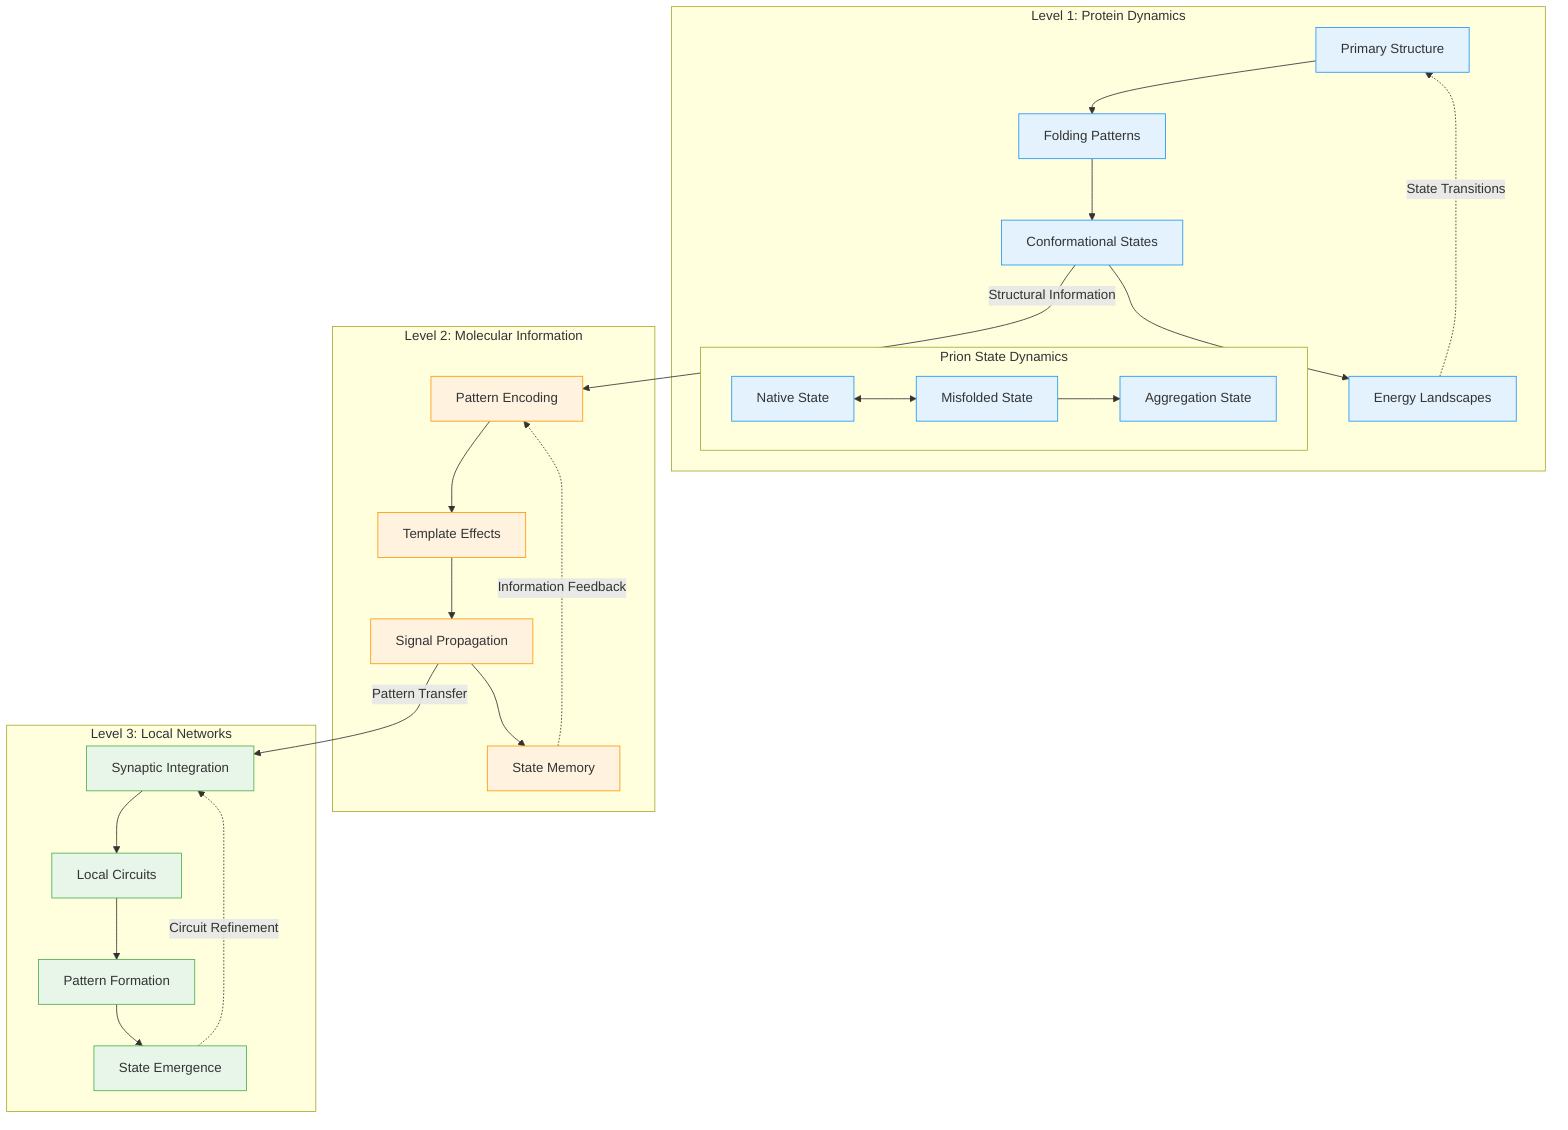flowchart TB
    subgraph L1[Level 1: Protein Dynamics]
        direction TB
        P1[Primary Structure] --> P2[Folding Patterns]
        P2 --> P3[Conformational States]
        P3 --> P4[Energy Landscapes]
        P4 -.->|State Transitions| P1
        
        subgraph PrionStates[Prion State Dynamics]
            PS1[Native State]
            PS2[Misfolded State]
            PS3[Aggregation State]
            PS1 <--> PS2
            PS2 --> PS3
        end
    end

    subgraph L2[Level 2: Molecular Information]
        direction LR
        M1[Pattern Encoding] --> M2[Template Effects]
        M2 --> M3[Signal Propagation]
        M3 --> M4[State Memory]
        M4 -.->|Information Feedback| M1
    end

    subgraph L3[Level 3: Local Networks]
        direction TB
        N1[Synaptic Integration]
        N2[Local Circuits]
        N3[Pattern Formation]
        N4[State Emergence]
        N1 --> N2 --> N3 --> N4
        N4 -.->|Circuit Refinement| N1
    end

    P3 -->|Structural Information| M1
    M3 -->|Pattern Transfer| N1

    %% Styling
    classDef protein fill:#e3f2fd,stroke:#2196F3
    classDef molecular fill:#fff3e0,stroke:#FF9800
    classDef network fill:#e8f5e9,stroke:#4CAF50

    class P1,P2,P3,P4,PS1,PS2,PS3 protein
    class M1,M2,M3,M4 molecular
    class N1,N2,N3,N4 network